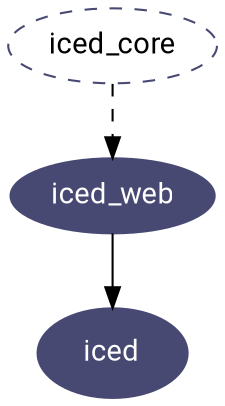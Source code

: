 digraph G {
  fontname = "Roboto";
  newrank=true;
  node[fontname = "Roboto", style=filled, fontcolor=white, color="#474973"];

  iced_core -> iced_web [style=dashed];

  iced_web -> iced;

  iced_core [style=dashed, fontcolor=black];
  iced [width=1, height=0.6, style="filled", fontcolor=white, color="#474973"];
}
